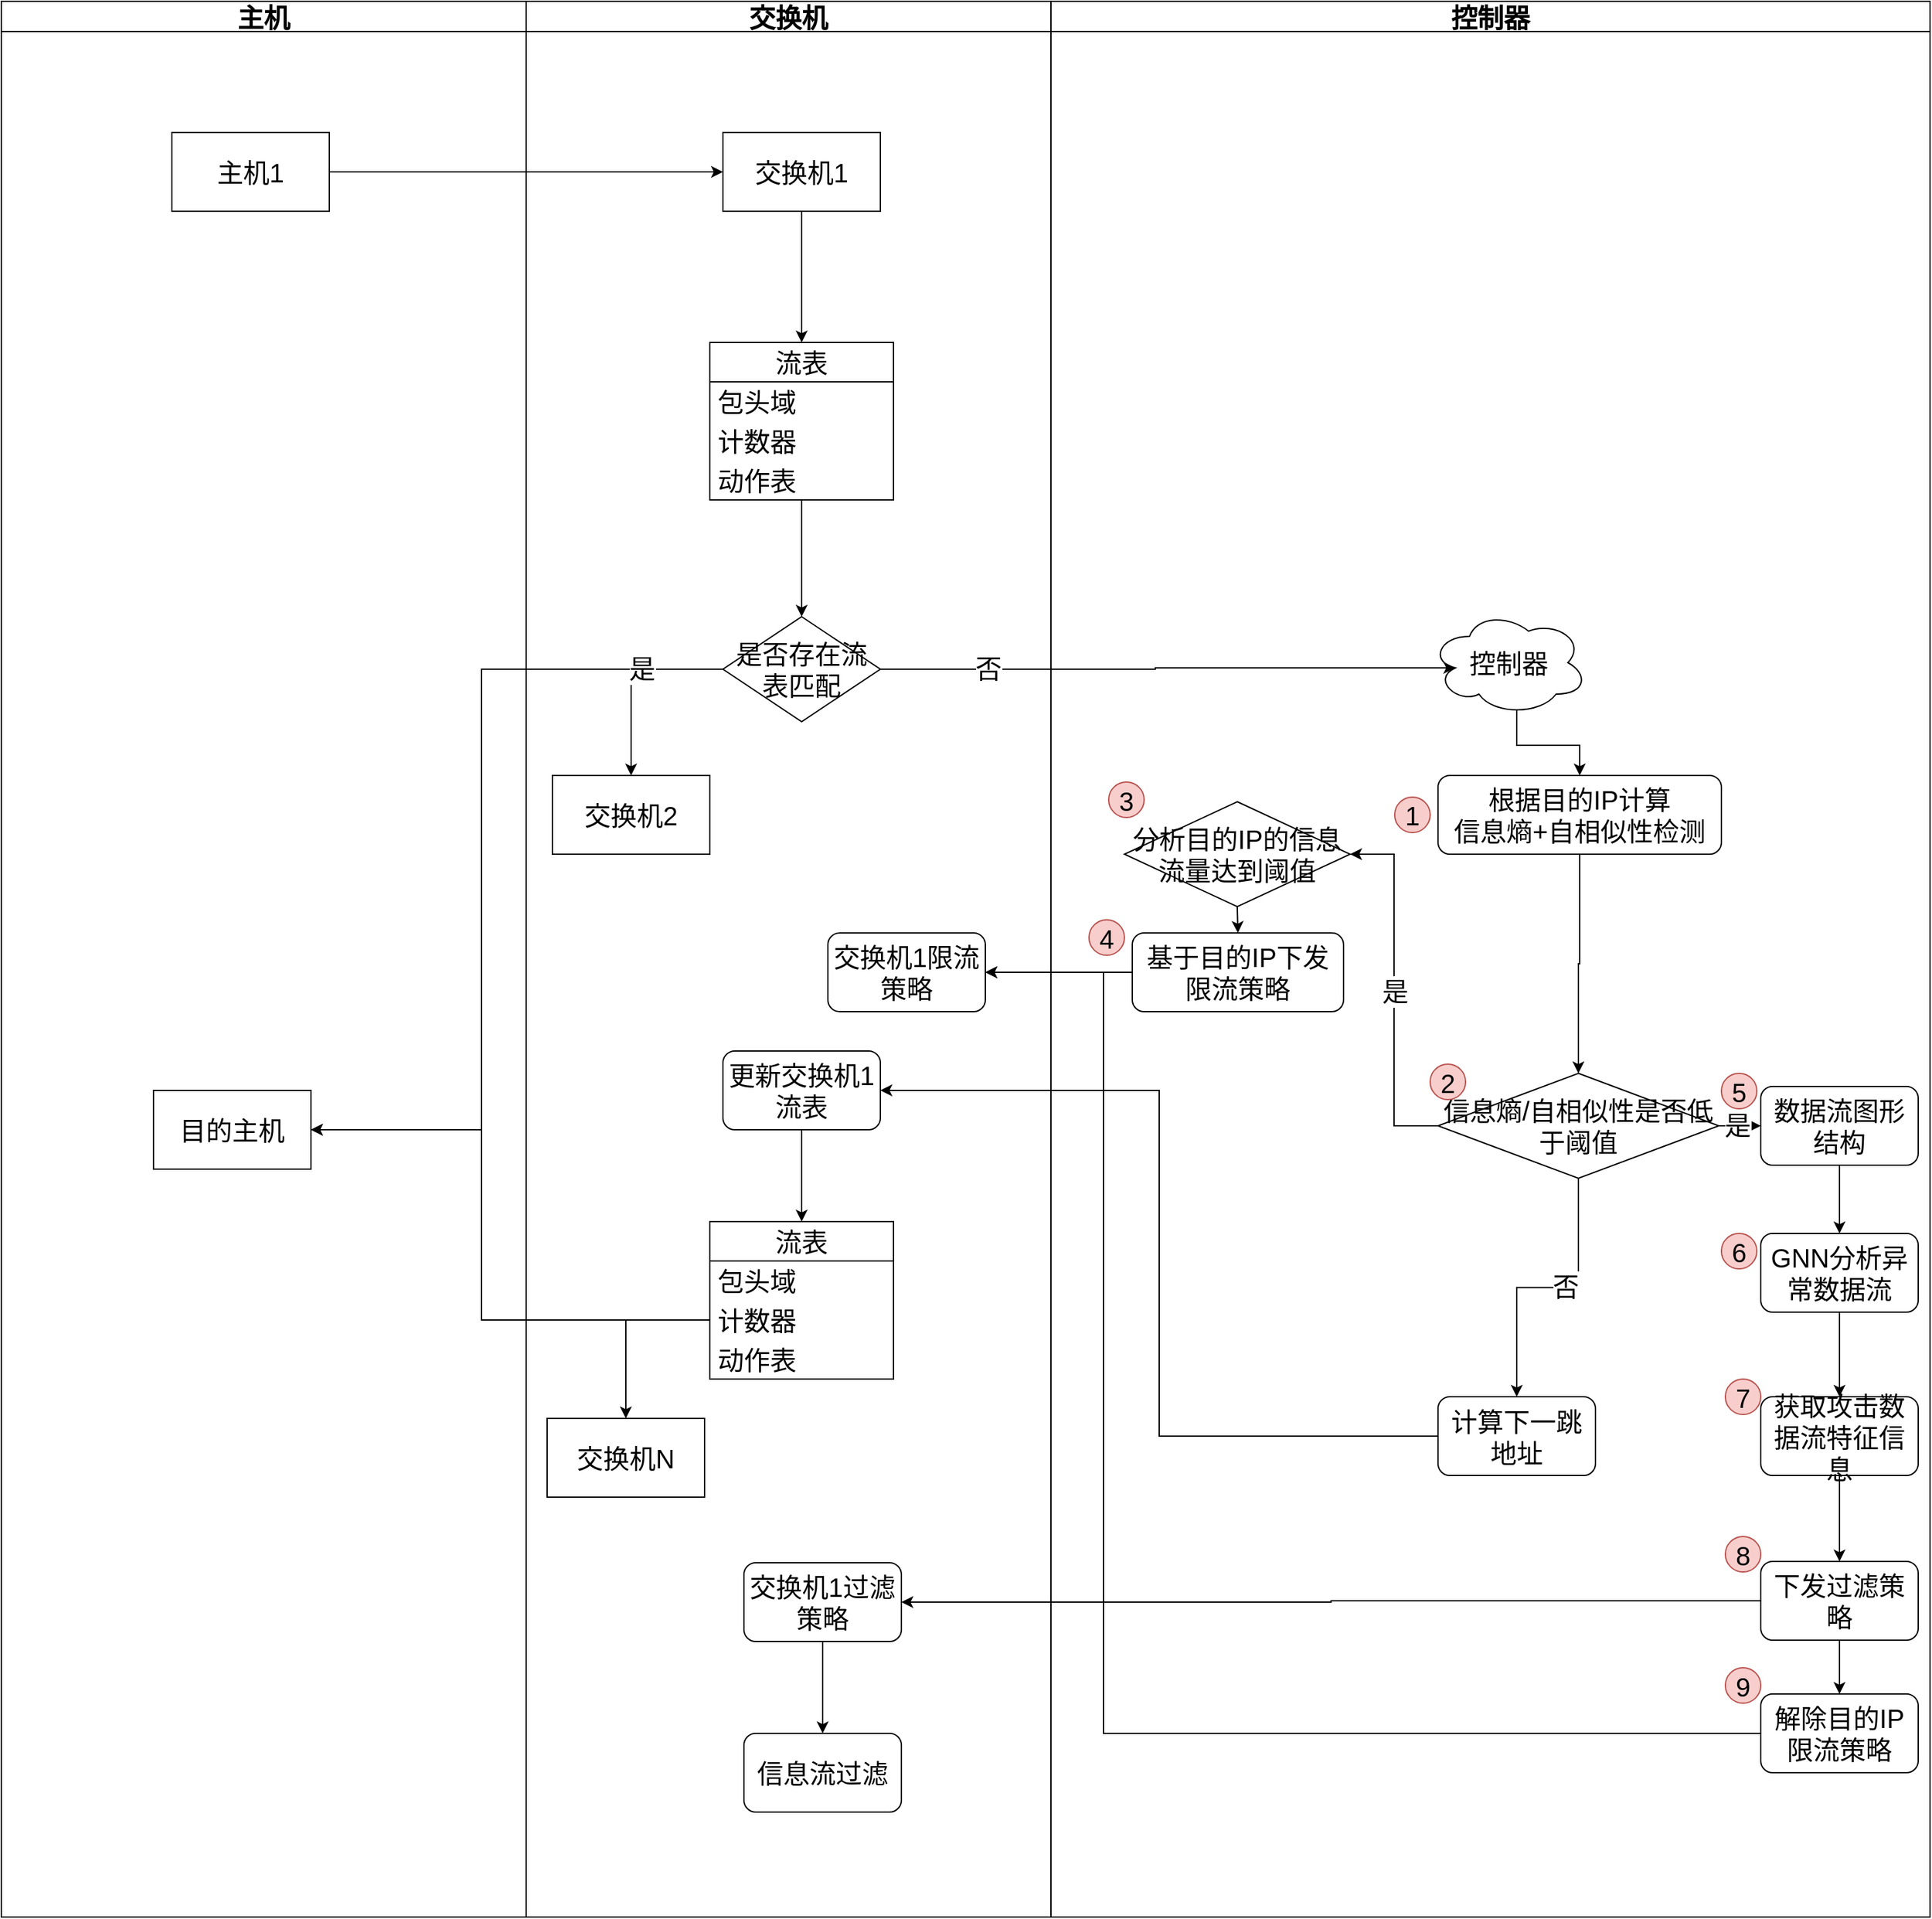 <mxfile version="24.7.17">
  <diagram name="第 1 页" id="9YRcHJZEoyf9z6vjeajJ">
    <mxGraphModel dx="2236" dy="1922" grid="1" gridSize="10" guides="1" tooltips="1" connect="1" arrows="1" fold="1" page="1" pageScale="1" pageWidth="827" pageHeight="1169" math="0" shadow="0">
      <root>
        <mxCell id="0" />
        <mxCell id="1" parent="0" />
        <mxCell id="H6gVFdSE7Gjn6j4CNwBF-1" value="主机" style="swimlane;whiteSpace=wrap;html=1;fontSize=20;" vertex="1" parent="1">
          <mxGeometry x="-729" y="-1107" width="400" height="1460" as="geometry" />
        </mxCell>
        <mxCell id="H6gVFdSE7Gjn6j4CNwBF-2" value="主机1" style="rounded=0;whiteSpace=wrap;html=1;fontSize=20;" vertex="1" parent="H6gVFdSE7Gjn6j4CNwBF-1">
          <mxGeometry x="130" y="100" width="120" height="60" as="geometry" />
        </mxCell>
        <mxCell id="H6gVFdSE7Gjn6j4CNwBF-3" value="目的主机" style="rounded=0;whiteSpace=wrap;html=1;fontSize=20;" vertex="1" parent="H6gVFdSE7Gjn6j4CNwBF-1">
          <mxGeometry x="116" y="830" width="120" height="60" as="geometry" />
        </mxCell>
        <mxCell id="H6gVFdSE7Gjn6j4CNwBF-4" value="交换机" style="swimlane;whiteSpace=wrap;html=1;fontSize=20;" vertex="1" parent="1">
          <mxGeometry x="-329" y="-1107" width="400" height="1460" as="geometry" />
        </mxCell>
        <mxCell id="H6gVFdSE7Gjn6j4CNwBF-5" value="" style="edgeStyle=orthogonalEdgeStyle;rounded=0;orthogonalLoop=1;jettySize=auto;html=1;entryX=0.5;entryY=0;entryDx=0;entryDy=0;fontSize=20;" edge="1" parent="H6gVFdSE7Gjn6j4CNwBF-4" source="H6gVFdSE7Gjn6j4CNwBF-6" target="H6gVFdSE7Gjn6j4CNwBF-8">
          <mxGeometry relative="1" as="geometry" />
        </mxCell>
        <mxCell id="H6gVFdSE7Gjn6j4CNwBF-6" value="交换机1" style="rounded=0;whiteSpace=wrap;html=1;fontSize=20;" vertex="1" parent="H6gVFdSE7Gjn6j4CNwBF-4">
          <mxGeometry x="150" y="100" width="120" height="60" as="geometry" />
        </mxCell>
        <mxCell id="H6gVFdSE7Gjn6j4CNwBF-7" value="" style="edgeStyle=orthogonalEdgeStyle;rounded=0;orthogonalLoop=1;jettySize=auto;html=1;fontSize=20;" edge="1" parent="H6gVFdSE7Gjn6j4CNwBF-4" source="H6gVFdSE7Gjn6j4CNwBF-8" target="H6gVFdSE7Gjn6j4CNwBF-13">
          <mxGeometry relative="1" as="geometry" />
        </mxCell>
        <mxCell id="H6gVFdSE7Gjn6j4CNwBF-8" value="流表" style="swimlane;fontStyle=0;childLayout=stackLayout;horizontal=1;startSize=30;horizontalStack=0;resizeParent=1;resizeParentMax=0;resizeLast=0;collapsible=1;marginBottom=0;whiteSpace=wrap;html=1;fontSize=20;" vertex="1" parent="H6gVFdSE7Gjn6j4CNwBF-4">
          <mxGeometry x="140" y="260" width="140" height="120" as="geometry" />
        </mxCell>
        <mxCell id="H6gVFdSE7Gjn6j4CNwBF-9" value="包头域" style="text;strokeColor=none;fillColor=none;align=left;verticalAlign=middle;spacingLeft=4;spacingRight=4;overflow=hidden;points=[[0,0.5],[1,0.5]];portConstraint=eastwest;rotatable=0;whiteSpace=wrap;html=1;fontSize=20;" vertex="1" parent="H6gVFdSE7Gjn6j4CNwBF-8">
          <mxGeometry y="30" width="140" height="30" as="geometry" />
        </mxCell>
        <mxCell id="H6gVFdSE7Gjn6j4CNwBF-10" value="计数器" style="text;strokeColor=none;fillColor=none;align=left;verticalAlign=middle;spacingLeft=4;spacingRight=4;overflow=hidden;points=[[0,0.5],[1,0.5]];portConstraint=eastwest;rotatable=0;whiteSpace=wrap;html=1;fontSize=20;" vertex="1" parent="H6gVFdSE7Gjn6j4CNwBF-8">
          <mxGeometry y="60" width="140" height="30" as="geometry" />
        </mxCell>
        <mxCell id="H6gVFdSE7Gjn6j4CNwBF-11" value="动作表" style="text;strokeColor=none;fillColor=none;align=left;verticalAlign=middle;spacingLeft=4;spacingRight=4;overflow=hidden;points=[[0,0.5],[1,0.5]];portConstraint=eastwest;rotatable=0;whiteSpace=wrap;html=1;fontSize=20;" vertex="1" parent="H6gVFdSE7Gjn6j4CNwBF-8">
          <mxGeometry y="90" width="140" height="30" as="geometry" />
        </mxCell>
        <mxCell id="H6gVFdSE7Gjn6j4CNwBF-12" style="edgeStyle=orthogonalEdgeStyle;rounded=0;orthogonalLoop=1;jettySize=auto;html=1;exitX=0;exitY=0.5;exitDx=0;exitDy=0;fontSize=20;" edge="1" parent="H6gVFdSE7Gjn6j4CNwBF-4" source="H6gVFdSE7Gjn6j4CNwBF-13" target="H6gVFdSE7Gjn6j4CNwBF-14">
          <mxGeometry relative="1" as="geometry" />
        </mxCell>
        <mxCell id="H6gVFdSE7Gjn6j4CNwBF-13" value="是否存在流表匹配" style="rhombus;whiteSpace=wrap;html=1;fontSize=20;" vertex="1" parent="H6gVFdSE7Gjn6j4CNwBF-4">
          <mxGeometry x="150" y="469" width="120" height="80" as="geometry" />
        </mxCell>
        <mxCell id="H6gVFdSE7Gjn6j4CNwBF-14" value="交换机2" style="rounded=0;whiteSpace=wrap;html=1;fontSize=20;" vertex="1" parent="H6gVFdSE7Gjn6j4CNwBF-4">
          <mxGeometry x="20" y="590" width="120" height="60" as="geometry" />
        </mxCell>
        <mxCell id="H6gVFdSE7Gjn6j4CNwBF-15" value="流表" style="swimlane;fontStyle=0;childLayout=stackLayout;horizontal=1;startSize=30;horizontalStack=0;resizeParent=1;resizeParentMax=0;resizeLast=0;collapsible=1;marginBottom=0;whiteSpace=wrap;html=1;fontSize=20;" vertex="1" parent="H6gVFdSE7Gjn6j4CNwBF-4">
          <mxGeometry x="140" y="930" width="140" height="120" as="geometry" />
        </mxCell>
        <mxCell id="H6gVFdSE7Gjn6j4CNwBF-16" value="包头域" style="text;strokeColor=none;fillColor=none;align=left;verticalAlign=middle;spacingLeft=4;spacingRight=4;overflow=hidden;points=[[0,0.5],[1,0.5]];portConstraint=eastwest;rotatable=0;whiteSpace=wrap;html=1;fontSize=20;" vertex="1" parent="H6gVFdSE7Gjn6j4CNwBF-15">
          <mxGeometry y="30" width="140" height="30" as="geometry" />
        </mxCell>
        <mxCell id="H6gVFdSE7Gjn6j4CNwBF-17" value="计数器" style="text;strokeColor=none;fillColor=none;align=left;verticalAlign=middle;spacingLeft=4;spacingRight=4;overflow=hidden;points=[[0,0.5],[1,0.5]];portConstraint=eastwest;rotatable=0;whiteSpace=wrap;html=1;fontSize=20;" vertex="1" parent="H6gVFdSE7Gjn6j4CNwBF-15">
          <mxGeometry y="60" width="140" height="30" as="geometry" />
        </mxCell>
        <mxCell id="H6gVFdSE7Gjn6j4CNwBF-18" value="动作表" style="text;strokeColor=none;fillColor=none;align=left;verticalAlign=middle;spacingLeft=4;spacingRight=4;overflow=hidden;points=[[0,0.5],[1,0.5]];portConstraint=eastwest;rotatable=0;whiteSpace=wrap;html=1;fontSize=20;" vertex="1" parent="H6gVFdSE7Gjn6j4CNwBF-15">
          <mxGeometry y="90" width="140" height="30" as="geometry" />
        </mxCell>
        <mxCell id="H6gVFdSE7Gjn6j4CNwBF-19" value="" style="edgeStyle=orthogonalEdgeStyle;rounded=0;orthogonalLoop=1;jettySize=auto;html=1;entryX=0.5;entryY=0;entryDx=0;entryDy=0;fontSize=20;" edge="1" parent="H6gVFdSE7Gjn6j4CNwBF-4" source="H6gVFdSE7Gjn6j4CNwBF-20" target="H6gVFdSE7Gjn6j4CNwBF-15">
          <mxGeometry relative="1" as="geometry" />
        </mxCell>
        <mxCell id="H6gVFdSE7Gjn6j4CNwBF-20" value="更新交换机1流表" style="rounded=1;whiteSpace=wrap;html=1;fontSize=20;" vertex="1" parent="H6gVFdSE7Gjn6j4CNwBF-4">
          <mxGeometry x="150" y="800" width="120" height="60" as="geometry" />
        </mxCell>
        <mxCell id="H6gVFdSE7Gjn6j4CNwBF-21" value="交换机N" style="rounded=0;whiteSpace=wrap;html=1;fontSize=20;" vertex="1" parent="H6gVFdSE7Gjn6j4CNwBF-4">
          <mxGeometry x="16" y="1080" width="120" height="60" as="geometry" />
        </mxCell>
        <mxCell id="H6gVFdSE7Gjn6j4CNwBF-22" style="edgeStyle=orthogonalEdgeStyle;rounded=0;orthogonalLoop=1;jettySize=auto;html=1;exitX=0;exitY=0.5;exitDx=0;exitDy=0;entryX=0.5;entryY=0;entryDx=0;entryDy=0;fontSize=20;" edge="1" parent="H6gVFdSE7Gjn6j4CNwBF-4" source="H6gVFdSE7Gjn6j4CNwBF-17" target="H6gVFdSE7Gjn6j4CNwBF-21">
          <mxGeometry relative="1" as="geometry" />
        </mxCell>
        <mxCell id="H6gVFdSE7Gjn6j4CNwBF-23" value="" style="edgeStyle=orthogonalEdgeStyle;rounded=0;orthogonalLoop=1;jettySize=auto;html=1;fontSize=20;" edge="1" parent="H6gVFdSE7Gjn6j4CNwBF-4" source="H6gVFdSE7Gjn6j4CNwBF-24" target="H6gVFdSE7Gjn6j4CNwBF-25">
          <mxGeometry relative="1" as="geometry" />
        </mxCell>
        <mxCell id="H6gVFdSE7Gjn6j4CNwBF-24" value="交换机1过滤策略" style="rounded=1;whiteSpace=wrap;html=1;fontSize=20;" vertex="1" parent="H6gVFdSE7Gjn6j4CNwBF-4">
          <mxGeometry x="166" y="1190" width="120" height="60" as="geometry" />
        </mxCell>
        <mxCell id="H6gVFdSE7Gjn6j4CNwBF-25" value="信息流过滤" style="rounded=1;whiteSpace=wrap;html=1;fontSize=20;" vertex="1" parent="H6gVFdSE7Gjn6j4CNwBF-4">
          <mxGeometry x="166" y="1320" width="120" height="60" as="geometry" />
        </mxCell>
        <mxCell id="H6gVFdSE7Gjn6j4CNwBF-26" value="" style="edgeStyle=orthogonalEdgeStyle;rounded=0;orthogonalLoop=1;jettySize=auto;html=1;" edge="1" parent="H6gVFdSE7Gjn6j4CNwBF-4">
          <mxGeometry relative="1" as="geometry">
            <mxPoint x="250" y="690.0" as="targetPoint" />
          </mxGeometry>
        </mxCell>
        <mxCell id="H6gVFdSE7Gjn6j4CNwBF-27" value="交换机1限流策略" style="rounded=1;whiteSpace=wrap;html=1;fontSize=20;" vertex="1" parent="H6gVFdSE7Gjn6j4CNwBF-4">
          <mxGeometry x="230" y="710" width="120" height="60" as="geometry" />
        </mxCell>
        <mxCell id="H6gVFdSE7Gjn6j4CNwBF-28" value="控制器" style="swimlane;whiteSpace=wrap;html=1;gradientColor=none;fillColor=default;fontSize=20;" vertex="1" parent="1">
          <mxGeometry x="71" y="-1107" width="670" height="1460" as="geometry" />
        </mxCell>
        <mxCell id="H6gVFdSE7Gjn6j4CNwBF-29" style="edgeStyle=orthogonalEdgeStyle;rounded=0;orthogonalLoop=1;jettySize=auto;html=1;exitX=0.55;exitY=0.95;exitDx=0;exitDy=0;exitPerimeter=0;fontSize=20;" edge="1" parent="H6gVFdSE7Gjn6j4CNwBF-28" source="H6gVFdSE7Gjn6j4CNwBF-30" target="H6gVFdSE7Gjn6j4CNwBF-32">
          <mxGeometry relative="1" as="geometry" />
        </mxCell>
        <mxCell id="H6gVFdSE7Gjn6j4CNwBF-30" value="控制器" style="ellipse;shape=cloud;whiteSpace=wrap;html=1;fontSize=20;" vertex="1" parent="H6gVFdSE7Gjn6j4CNwBF-28">
          <mxGeometry x="289" y="464" width="120" height="80" as="geometry" />
        </mxCell>
        <mxCell id="H6gVFdSE7Gjn6j4CNwBF-31" value="" style="edgeStyle=orthogonalEdgeStyle;rounded=0;orthogonalLoop=1;jettySize=auto;html=1;fontSize=20;" edge="1" parent="H6gVFdSE7Gjn6j4CNwBF-28" source="H6gVFdSE7Gjn6j4CNwBF-32" target="H6gVFdSE7Gjn6j4CNwBF-38">
          <mxGeometry relative="1" as="geometry" />
        </mxCell>
        <mxCell id="H6gVFdSE7Gjn6j4CNwBF-32" value="根据目的IP计算&lt;div style=&quot;font-size: 20px;&quot;&gt;信息熵+自相似性检测&lt;/div&gt;" style="rounded=1;whiteSpace=wrap;html=1;fontSize=20;" vertex="1" parent="H6gVFdSE7Gjn6j4CNwBF-28">
          <mxGeometry x="295" y="590" width="216" height="60" as="geometry" />
        </mxCell>
        <mxCell id="H6gVFdSE7Gjn6j4CNwBF-33" value="是" style="edgeStyle=orthogonalEdgeStyle;rounded=0;orthogonalLoop=1;jettySize=auto;html=1;entryX=1;entryY=0.5;entryDx=0;entryDy=0;fontSize=20;" edge="1" parent="H6gVFdSE7Gjn6j4CNwBF-28" source="H6gVFdSE7Gjn6j4CNwBF-38" target="H6gVFdSE7Gjn6j4CNwBF-49">
          <mxGeometry relative="1" as="geometry" />
        </mxCell>
        <mxCell id="H6gVFdSE7Gjn6j4CNwBF-34" value="" style="edgeStyle=orthogonalEdgeStyle;rounded=0;orthogonalLoop=1;jettySize=auto;html=1;fontSize=20;" edge="1" parent="H6gVFdSE7Gjn6j4CNwBF-28" source="H6gVFdSE7Gjn6j4CNwBF-38" target="H6gVFdSE7Gjn6j4CNwBF-45">
          <mxGeometry relative="1" as="geometry" />
        </mxCell>
        <mxCell id="H6gVFdSE7Gjn6j4CNwBF-35" value="否" style="edgeLabel;html=1;align=center;verticalAlign=middle;resizable=0;points=[];fontSize=20;" vertex="1" connectable="0" parent="H6gVFdSE7Gjn6j4CNwBF-34">
          <mxGeometry x="-0.122" y="-1" relative="1" as="geometry">
            <mxPoint y="-1" as="offset" />
          </mxGeometry>
        </mxCell>
        <mxCell id="H6gVFdSE7Gjn6j4CNwBF-36" style="edgeStyle=orthogonalEdgeStyle;rounded=0;orthogonalLoop=1;jettySize=auto;html=1;exitX=1;exitY=0.5;exitDx=0;exitDy=0;entryX=0;entryY=0.5;entryDx=0;entryDy=0;" edge="1" parent="H6gVFdSE7Gjn6j4CNwBF-28" source="H6gVFdSE7Gjn6j4CNwBF-38" target="H6gVFdSE7Gjn6j4CNwBF-40">
          <mxGeometry relative="1" as="geometry" />
        </mxCell>
        <mxCell id="H6gVFdSE7Gjn6j4CNwBF-37" value="是" style="edgeLabel;html=1;align=center;verticalAlign=middle;resizable=0;points=[];fontSize=20;" vertex="1" connectable="0" parent="H6gVFdSE7Gjn6j4CNwBF-36">
          <mxGeometry x="-0.125" y="1" relative="1" as="geometry">
            <mxPoint as="offset" />
          </mxGeometry>
        </mxCell>
        <mxCell id="H6gVFdSE7Gjn6j4CNwBF-38" value="信息熵/自相似性是否低于阈值" style="rhombus;whiteSpace=wrap;html=1;fontSize=20;" vertex="1" parent="H6gVFdSE7Gjn6j4CNwBF-28">
          <mxGeometry x="295" y="817" width="214" height="80" as="geometry" />
        </mxCell>
        <mxCell id="H6gVFdSE7Gjn6j4CNwBF-39" value="" style="edgeStyle=orthogonalEdgeStyle;rounded=0;orthogonalLoop=1;jettySize=auto;html=1;fontSize=20;" edge="1" parent="H6gVFdSE7Gjn6j4CNwBF-28" source="H6gVFdSE7Gjn6j4CNwBF-40" target="H6gVFdSE7Gjn6j4CNwBF-42">
          <mxGeometry relative="1" as="geometry" />
        </mxCell>
        <mxCell id="H6gVFdSE7Gjn6j4CNwBF-40" value="数据流图形结构" style="rounded=1;whiteSpace=wrap;html=1;fontSize=20;" vertex="1" parent="H6gVFdSE7Gjn6j4CNwBF-28">
          <mxGeometry x="541" y="827" width="120" height="60" as="geometry" />
        </mxCell>
        <mxCell id="H6gVFdSE7Gjn6j4CNwBF-41" value="" style="edgeStyle=orthogonalEdgeStyle;rounded=0;orthogonalLoop=1;jettySize=auto;html=1;fontSize=20;" edge="1" parent="H6gVFdSE7Gjn6j4CNwBF-28" source="H6gVFdSE7Gjn6j4CNwBF-42" target="H6gVFdSE7Gjn6j4CNwBF-60">
          <mxGeometry relative="1" as="geometry" />
        </mxCell>
        <mxCell id="H6gVFdSE7Gjn6j4CNwBF-42" value="GNN分析异常数据流" style="rounded=1;whiteSpace=wrap;html=1;fontSize=20;" vertex="1" parent="H6gVFdSE7Gjn6j4CNwBF-28">
          <mxGeometry x="541" y="939" width="120" height="60" as="geometry" />
        </mxCell>
        <mxCell id="H6gVFdSE7Gjn6j4CNwBF-43" value="" style="edgeStyle=orthogonalEdgeStyle;rounded=0;orthogonalLoop=1;jettySize=auto;html=1;fontSize=20;" edge="1" parent="H6gVFdSE7Gjn6j4CNwBF-28" source="H6gVFdSE7Gjn6j4CNwBF-44" target="H6gVFdSE7Gjn6j4CNwBF-47">
          <mxGeometry relative="1" as="geometry" />
        </mxCell>
        <mxCell id="H6gVFdSE7Gjn6j4CNwBF-44" value="下发过滤策略" style="rounded=1;whiteSpace=wrap;html=1;fontSize=20;" vertex="1" parent="H6gVFdSE7Gjn6j4CNwBF-28">
          <mxGeometry x="541" y="1189" width="120" height="60" as="geometry" />
        </mxCell>
        <mxCell id="H6gVFdSE7Gjn6j4CNwBF-45" value="计算下一跳地址" style="rounded=1;whiteSpace=wrap;html=1;fontSize=20;" vertex="1" parent="H6gVFdSE7Gjn6j4CNwBF-28">
          <mxGeometry x="295" y="1063.5" width="120" height="60" as="geometry" />
        </mxCell>
        <mxCell id="H6gVFdSE7Gjn6j4CNwBF-46" value="基于目的IP下发&lt;div style=&quot;font-size: 20px;&quot;&gt;限流策略&lt;/div&gt;" style="rounded=1;whiteSpace=wrap;html=1;fontSize=20;" vertex="1" parent="H6gVFdSE7Gjn6j4CNwBF-28">
          <mxGeometry x="62" y="710" width="161" height="60" as="geometry" />
        </mxCell>
        <mxCell id="H6gVFdSE7Gjn6j4CNwBF-47" value="解除目的IP限流策略" style="rounded=1;whiteSpace=wrap;html=1;fontSize=20;" vertex="1" parent="H6gVFdSE7Gjn6j4CNwBF-28">
          <mxGeometry x="541" y="1290" width="120" height="60" as="geometry" />
        </mxCell>
        <mxCell id="H6gVFdSE7Gjn6j4CNwBF-48" style="edgeStyle=orthogonalEdgeStyle;rounded=0;orthogonalLoop=1;jettySize=auto;html=1;exitX=0.5;exitY=1;exitDx=0;exitDy=0;entryX=0.5;entryY=0;entryDx=0;entryDy=0;fontSize=20;" edge="1" parent="H6gVFdSE7Gjn6j4CNwBF-28" source="H6gVFdSE7Gjn6j4CNwBF-49" target="H6gVFdSE7Gjn6j4CNwBF-46">
          <mxGeometry relative="1" as="geometry" />
        </mxCell>
        <mxCell id="H6gVFdSE7Gjn6j4CNwBF-49" value="&lt;div style=&quot;font-size: 20px;&quot;&gt;分析目的IP的信息流量达到阈值&lt;/div&gt;" style="rhombus;whiteSpace=wrap;html=1;fontSize=20;" vertex="1" parent="H6gVFdSE7Gjn6j4CNwBF-28">
          <mxGeometry x="56" y="610" width="172" height="80" as="geometry" />
        </mxCell>
        <mxCell id="H6gVFdSE7Gjn6j4CNwBF-50" value="1" style="ellipse;whiteSpace=wrap;html=1;aspect=fixed;fillColor=#f8cecc;strokeColor=#b85450;fontSize=20;" vertex="1" parent="H6gVFdSE7Gjn6j4CNwBF-28">
          <mxGeometry x="262" y="606.5" width="27" height="27" as="geometry" />
        </mxCell>
        <mxCell id="H6gVFdSE7Gjn6j4CNwBF-51" value="2" style="ellipse;whiteSpace=wrap;html=1;aspect=fixed;fillColor=#f8cecc;strokeColor=#b85450;fontSize=20;" vertex="1" parent="H6gVFdSE7Gjn6j4CNwBF-28">
          <mxGeometry x="289" y="810" width="27" height="27" as="geometry" />
        </mxCell>
        <mxCell id="H6gVFdSE7Gjn6j4CNwBF-52" value="3" style="ellipse;whiteSpace=wrap;html=1;aspect=fixed;fillColor=#f8cecc;strokeColor=#b85450;fontSize=20;" vertex="1" parent="H6gVFdSE7Gjn6j4CNwBF-28">
          <mxGeometry x="44" y="595" width="27" height="27" as="geometry" />
        </mxCell>
        <mxCell id="H6gVFdSE7Gjn6j4CNwBF-53" value="5" style="ellipse;whiteSpace=wrap;html=1;aspect=fixed;fillColor=#f8cecc;strokeColor=#b85450;fontSize=20;" vertex="1" parent="H6gVFdSE7Gjn6j4CNwBF-28">
          <mxGeometry x="511" y="817" width="27" height="27" as="geometry" />
        </mxCell>
        <mxCell id="H6gVFdSE7Gjn6j4CNwBF-54" value="6" style="ellipse;whiteSpace=wrap;html=1;aspect=fixed;fillColor=#f8cecc;strokeColor=#b85450;fontSize=20;" vertex="1" parent="H6gVFdSE7Gjn6j4CNwBF-28">
          <mxGeometry x="511" y="939" width="27" height="27" as="geometry" />
        </mxCell>
        <mxCell id="H6gVFdSE7Gjn6j4CNwBF-55" value="7" style="ellipse;whiteSpace=wrap;html=1;aspect=fixed;fillColor=#f8cecc;strokeColor=#b85450;fontSize=20;" vertex="1" parent="H6gVFdSE7Gjn6j4CNwBF-28">
          <mxGeometry x="514" y="1050" width="27" height="27" as="geometry" />
        </mxCell>
        <mxCell id="H6gVFdSE7Gjn6j4CNwBF-56" value="8" style="ellipse;whiteSpace=wrap;html=1;aspect=fixed;fillColor=#f8cecc;strokeColor=#b85450;fontSize=20;" vertex="1" parent="H6gVFdSE7Gjn6j4CNwBF-28">
          <mxGeometry x="514" y="1170" width="27" height="27" as="geometry" />
        </mxCell>
        <mxCell id="H6gVFdSE7Gjn6j4CNwBF-57" value="9" style="ellipse;whiteSpace=wrap;html=1;aspect=fixed;fillColor=#f8cecc;strokeColor=#b85450;fontSize=20;" vertex="1" parent="H6gVFdSE7Gjn6j4CNwBF-28">
          <mxGeometry x="514" y="1270" width="27" height="27" as="geometry" />
        </mxCell>
        <mxCell id="H6gVFdSE7Gjn6j4CNwBF-58" value="4" style="ellipse;whiteSpace=wrap;html=1;aspect=fixed;fillColor=#f8cecc;strokeColor=#b85450;fontSize=20;" vertex="1" parent="H6gVFdSE7Gjn6j4CNwBF-28">
          <mxGeometry x="29" y="700" width="27" height="27" as="geometry" />
        </mxCell>
        <mxCell id="H6gVFdSE7Gjn6j4CNwBF-59" value="" style="edgeStyle=orthogonalEdgeStyle;rounded=0;orthogonalLoop=1;jettySize=auto;html=1;fontSize=20;" edge="1" parent="H6gVFdSE7Gjn6j4CNwBF-28" source="H6gVFdSE7Gjn6j4CNwBF-60" target="H6gVFdSE7Gjn6j4CNwBF-44">
          <mxGeometry relative="1" as="geometry" />
        </mxCell>
        <mxCell id="H6gVFdSE7Gjn6j4CNwBF-60" value="获取攻击数据流特征信息" style="rounded=1;whiteSpace=wrap;html=1;fontSize=20;" vertex="1" parent="H6gVFdSE7Gjn6j4CNwBF-28">
          <mxGeometry x="541" y="1063.5" width="120" height="60" as="geometry" />
        </mxCell>
        <mxCell id="H6gVFdSE7Gjn6j4CNwBF-61" style="edgeStyle=orthogonalEdgeStyle;rounded=0;orthogonalLoop=1;jettySize=auto;html=1;exitX=1;exitY=0.5;exitDx=0;exitDy=0;fontSize=20;" edge="1" parent="1" source="H6gVFdSE7Gjn6j4CNwBF-2" target="H6gVFdSE7Gjn6j4CNwBF-6">
          <mxGeometry relative="1" as="geometry" />
        </mxCell>
        <mxCell id="H6gVFdSE7Gjn6j4CNwBF-62" style="edgeStyle=orthogonalEdgeStyle;rounded=0;orthogonalLoop=1;jettySize=auto;html=1;exitX=0;exitY=0.5;exitDx=0;exitDy=0;entryX=1;entryY=0.5;entryDx=0;entryDy=0;fontSize=20;" edge="1" parent="1" source="H6gVFdSE7Gjn6j4CNwBF-13" target="H6gVFdSE7Gjn6j4CNwBF-3">
          <mxGeometry relative="1" as="geometry">
            <Array as="points">
              <mxPoint x="-363" y="-598" />
              <mxPoint x="-363" y="-247" />
            </Array>
          </mxGeometry>
        </mxCell>
        <mxCell id="H6gVFdSE7Gjn6j4CNwBF-63" value="是" style="edgeLabel;html=1;align=center;verticalAlign=middle;resizable=0;points=[];fontSize=20;" vertex="1" connectable="0" parent="H6gVFdSE7Gjn6j4CNwBF-62">
          <mxGeometry x="-0.817" y="-1" relative="1" as="geometry">
            <mxPoint x="-1" as="offset" />
          </mxGeometry>
        </mxCell>
        <mxCell id="H6gVFdSE7Gjn6j4CNwBF-64" style="edgeStyle=orthogonalEdgeStyle;rounded=0;orthogonalLoop=1;jettySize=auto;html=1;exitX=0;exitY=0.5;exitDx=0;exitDy=0;entryX=1;entryY=0.5;entryDx=0;entryDy=0;fontSize=20;" edge="1" parent="1" source="H6gVFdSE7Gjn6j4CNwBF-45" target="H6gVFdSE7Gjn6j4CNwBF-20">
          <mxGeometry relative="1" as="geometry" />
        </mxCell>
        <mxCell id="H6gVFdSE7Gjn6j4CNwBF-65" style="edgeStyle=orthogonalEdgeStyle;rounded=0;orthogonalLoop=1;jettySize=auto;html=1;exitX=0;exitY=0.5;exitDx=0;exitDy=0;entryX=1;entryY=0.5;entryDx=0;entryDy=0;fontSize=20;" edge="1" parent="1" source="H6gVFdSE7Gjn6j4CNwBF-44" target="H6gVFdSE7Gjn6j4CNwBF-24">
          <mxGeometry relative="1" as="geometry" />
        </mxCell>
        <mxCell id="H6gVFdSE7Gjn6j4CNwBF-66" style="edgeStyle=orthogonalEdgeStyle;rounded=0;orthogonalLoop=1;jettySize=auto;html=1;exitX=0;exitY=0.5;exitDx=0;exitDy=0;entryX=1;entryY=0.5;entryDx=0;entryDy=0;fontSize=20;" edge="1" parent="1" source="H6gVFdSE7Gjn6j4CNwBF-17" target="H6gVFdSE7Gjn6j4CNwBF-3">
          <mxGeometry relative="1" as="geometry">
            <Array as="points">
              <mxPoint x="-363" y="-102" />
              <mxPoint x="-363" y="-247" />
            </Array>
          </mxGeometry>
        </mxCell>
        <mxCell id="H6gVFdSE7Gjn6j4CNwBF-67" style="edgeStyle=orthogonalEdgeStyle;rounded=0;orthogonalLoop=1;jettySize=auto;html=1;exitX=1;exitY=0.5;exitDx=0;exitDy=0;entryX=0.16;entryY=0.55;entryDx=0;entryDy=0;entryPerimeter=0;fontSize=20;" edge="1" parent="1" source="H6gVFdSE7Gjn6j4CNwBF-13" target="H6gVFdSE7Gjn6j4CNwBF-30">
          <mxGeometry relative="1" as="geometry" />
        </mxCell>
        <mxCell id="H6gVFdSE7Gjn6j4CNwBF-68" value="否" style="edgeLabel;html=1;align=center;verticalAlign=middle;resizable=0;points=[];fontSize=20;" vertex="1" connectable="0" parent="H6gVFdSE7Gjn6j4CNwBF-67">
          <mxGeometry x="-0.626" y="1" relative="1" as="geometry">
            <mxPoint as="offset" />
          </mxGeometry>
        </mxCell>
        <mxCell id="H6gVFdSE7Gjn6j4CNwBF-69" style="edgeStyle=orthogonalEdgeStyle;rounded=0;orthogonalLoop=1;jettySize=auto;html=1;exitX=0;exitY=0.5;exitDx=0;exitDy=0;entryX=1;entryY=0.5;entryDx=0;entryDy=0;" edge="1" parent="1">
          <mxGeometry relative="1" as="geometry">
            <mxPoint x="870" y="-230.0" as="targetPoint" />
          </mxGeometry>
        </mxCell>
        <mxCell id="H6gVFdSE7Gjn6j4CNwBF-70" style="edgeStyle=orthogonalEdgeStyle;rounded=0;orthogonalLoop=1;jettySize=auto;html=1;exitX=0;exitY=0.5;exitDx=0;exitDy=0;entryX=1;entryY=0.5;entryDx=0;entryDy=0;fontSize=20;" edge="1" parent="1" source="H6gVFdSE7Gjn6j4CNwBF-46" target="H6gVFdSE7Gjn6j4CNwBF-27">
          <mxGeometry relative="1" as="geometry" />
        </mxCell>
        <mxCell id="H6gVFdSE7Gjn6j4CNwBF-71" style="edgeStyle=orthogonalEdgeStyle;rounded=0;orthogonalLoop=1;jettySize=auto;html=1;exitX=0;exitY=0.5;exitDx=0;exitDy=0;entryX=1;entryY=0.5;entryDx=0;entryDy=0;fontSize=20;" edge="1" parent="1" source="H6gVFdSE7Gjn6j4CNwBF-47" target="H6gVFdSE7Gjn6j4CNwBF-27">
          <mxGeometry relative="1" as="geometry">
            <Array as="points">
              <mxPoint x="111" y="213" />
              <mxPoint x="111" y="-367" />
            </Array>
          </mxGeometry>
        </mxCell>
      </root>
    </mxGraphModel>
  </diagram>
</mxfile>
